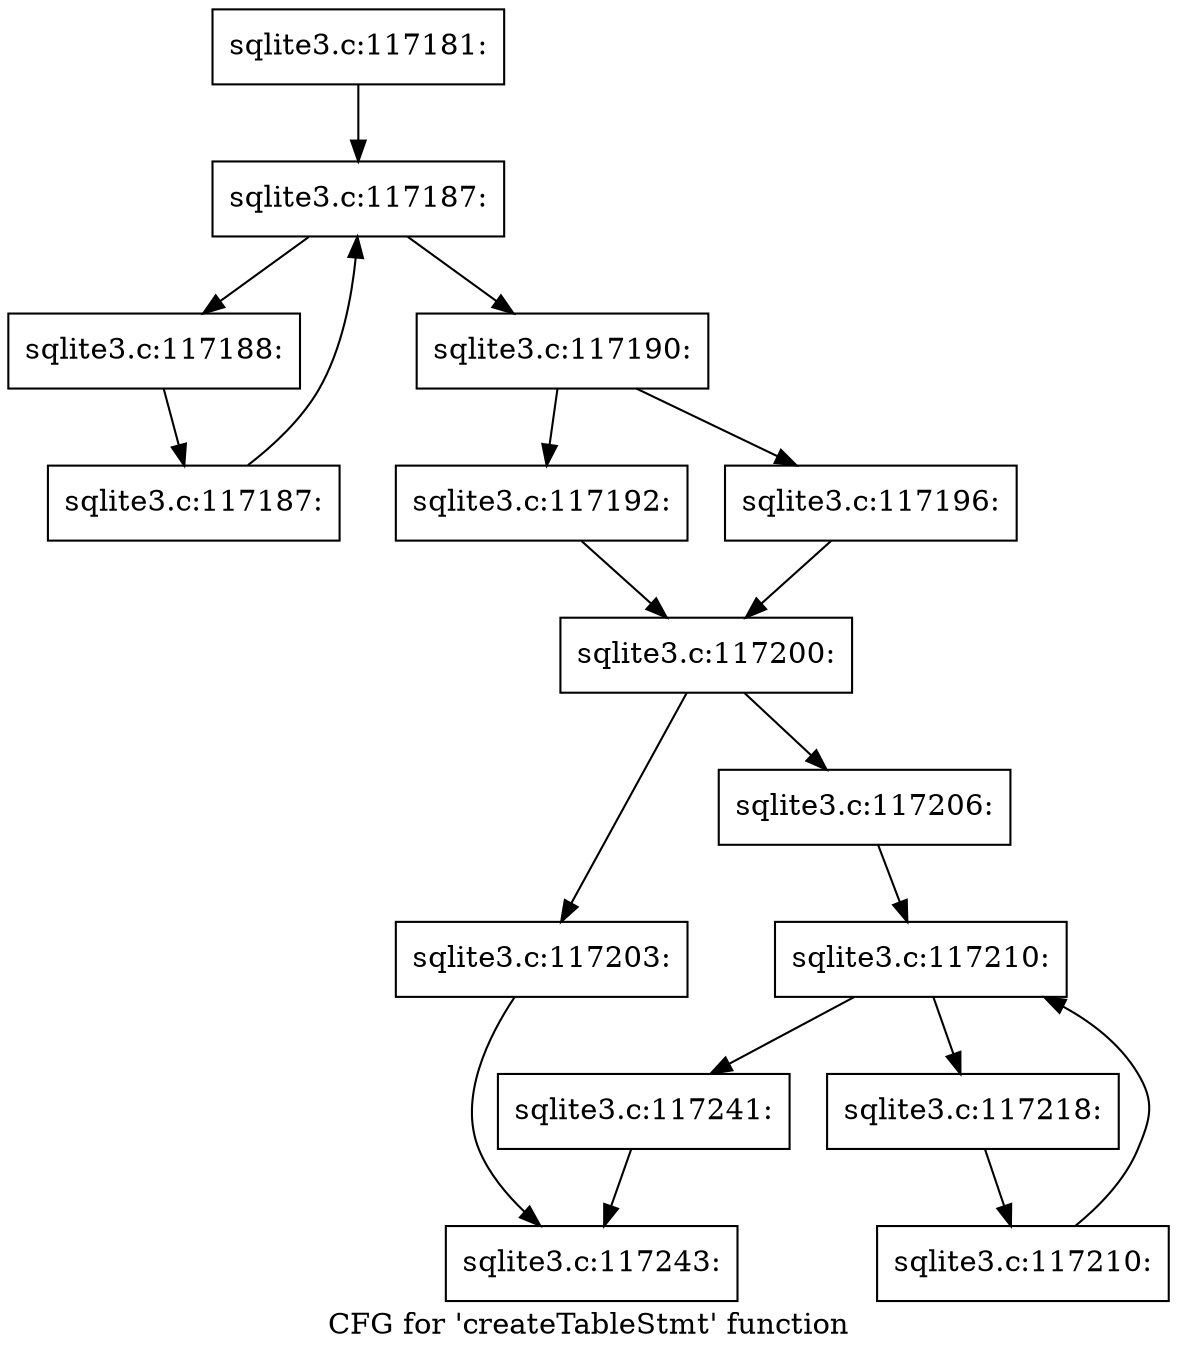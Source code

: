 digraph "CFG for 'createTableStmt' function" {
	label="CFG for 'createTableStmt' function";

	Node0x55c0f9094020 [shape=record,label="{sqlite3.c:117181:}"];
	Node0x55c0f9094020 -> Node0x55c0f9096f60;
	Node0x55c0f9096f60 [shape=record,label="{sqlite3.c:117187:}"];
	Node0x55c0f9096f60 -> Node0x55c0f9097180;
	Node0x55c0f9096f60 -> Node0x55c0f9096a90;
	Node0x55c0f9097180 [shape=record,label="{sqlite3.c:117188:}"];
	Node0x55c0f9097180 -> Node0x55c0f90970f0;
	Node0x55c0f90970f0 [shape=record,label="{sqlite3.c:117187:}"];
	Node0x55c0f90970f0 -> Node0x55c0f9096f60;
	Node0x55c0f9096a90 [shape=record,label="{sqlite3.c:117190:}"];
	Node0x55c0f9096a90 -> Node0x55c0f60c8d60;
	Node0x55c0f9096a90 -> Node0x55c0f9098a80;
	Node0x55c0f60c8d60 [shape=record,label="{sqlite3.c:117192:}"];
	Node0x55c0f60c8d60 -> Node0x55c0f9097e10;
	Node0x55c0f9098a80 [shape=record,label="{sqlite3.c:117196:}"];
	Node0x55c0f9098a80 -> Node0x55c0f9097e10;
	Node0x55c0f9097e10 [shape=record,label="{sqlite3.c:117200:}"];
	Node0x55c0f9097e10 -> Node0x55c0f909a380;
	Node0x55c0f9097e10 -> Node0x55c0f909a3d0;
	Node0x55c0f909a380 [shape=record,label="{sqlite3.c:117203:}"];
	Node0x55c0f909a380 -> Node0x55c0f908acf0;
	Node0x55c0f909a3d0 [shape=record,label="{sqlite3.c:117206:}"];
	Node0x55c0f909a3d0 -> Node0x55c0f909b820;
	Node0x55c0f909b820 [shape=record,label="{sqlite3.c:117210:}"];
	Node0x55c0f909b820 -> Node0x55c0f909c310;
	Node0x55c0f909b820 -> Node0x55c0f60c8db0;
	Node0x55c0f909c310 [shape=record,label="{sqlite3.c:117218:}"];
	Node0x55c0f909c310 -> Node0x55c0f909c280;
	Node0x55c0f909c280 [shape=record,label="{sqlite3.c:117210:}"];
	Node0x55c0f909c280 -> Node0x55c0f909b820;
	Node0x55c0f60c8db0 [shape=record,label="{sqlite3.c:117241:}"];
	Node0x55c0f60c8db0 -> Node0x55c0f908acf0;
	Node0x55c0f908acf0 [shape=record,label="{sqlite3.c:117243:}"];
}
